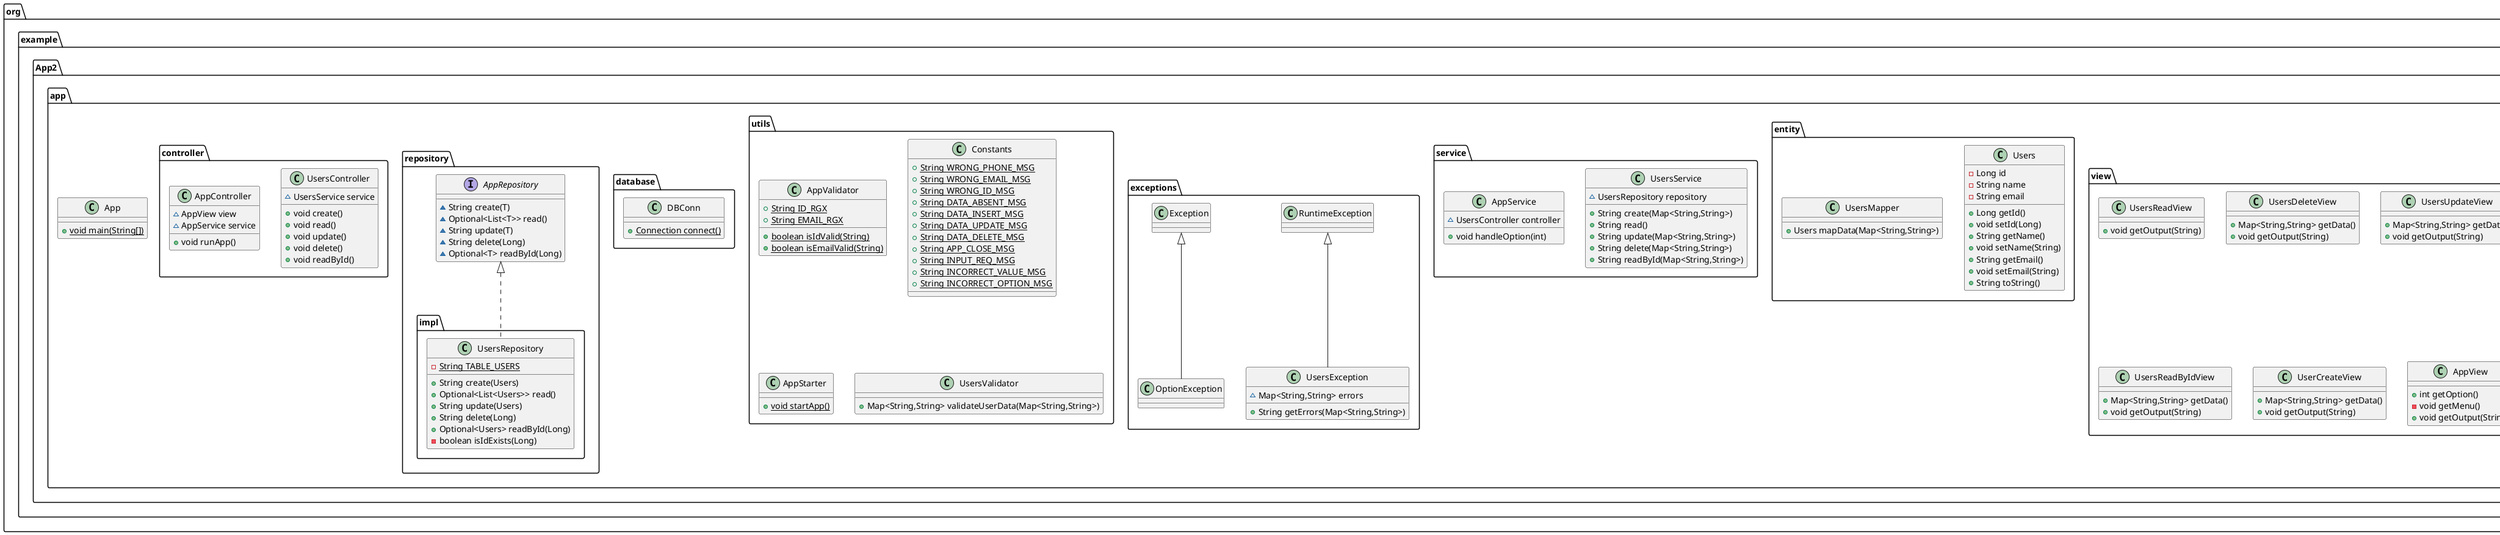 @startuml
class org.example.App2.app.view.UsersReadView {
+ void getOutput(String)
}

class org.example.App2.app.entity.Users {
- Long id
- String name
- String email
+ Long getId()
+ void setId(Long)
+ String getName()
+ void setName(String)
+ String getEmail()
+ void setEmail(String)
+ String toString()
}


class org.example.App2.app.entity.UsersMapper {
+ Users mapData(Map<String,String>)
}

class org.example.App2.app.service.UsersService {
~ UsersRepository repository
+ String create(Map<String,String>)
+ String read()
+ String update(Map<String,String>)
+ String delete(Map<String,String>)
+ String readById(Map<String,String>)
}


class org.example.App2.app.exceptions.UsersException {
~ Map<String,String> errors
+ String getErrors(Map<String,String>)
}


class org.example.App2.app.view.UsersDeleteView {
+ Map<String,String> getData()
+ void getOutput(String)
}

class org.example.App2.app.utils.AppValidator {
+ {static} String ID_RGX
+ {static} String EMAIL_RGX
+ {static} boolean isIdValid(String)
+ {static} boolean isEmailValid(String)
}


class org.example.App2.app.database.DBConn {
+ {static} Connection connect()
}

class org.example.App2.app.utils.Constants {
+ {static} String WRONG_PHONE_MSG
+ {static} String WRONG_EMAIL_MSG
+ {static} String WRONG_ID_MSG
+ {static} String DATA_ABSENT_MSG
+ {static} String DATA_INSERT_MSG
+ {static} String DATA_UPDATE_MSG
+ {static} String DATA_DELETE_MSG
+ {static} String APP_CLOSE_MSG
+ {static} String INPUT_REQ_MSG
+ {static} String INCORRECT_VALUE_MSG
+ {static} String INCORRECT_OPTION_MSG
}

interface org.example.App2.app.repository.AppRepository {
~ String create(T)
~ Optional<List<T>> read()
~ String update(T)
~ String delete(Long)
~ Optional<T> readById(Long)
}

class org.example.App2.app.exceptions.OptionException {
}
class org.example.App2.app.service.AppService {
~ UsersController controller
+ void handleOption(int)
}


class org.example.App2.app.App {
+ {static} void main(String[])
}

class org.example.App2.app.view.UsersUpdateView {
+ Map<String,String> getData()
+ void getOutput(String)
}

class org.example.App2.app.view.UsersReadByIdView {
+ Map<String,String> getData()
+ void getOutput(String)
}

class org.example.App2.app.view.UserCreateView {
+ Map<String,String> getData()
+ void getOutput(String)
}

class org.example.App2.app.controller.UsersController {
~ UsersService service
+ void create()
+ void read()
+ void update()
+ void delete()
+ void readById()
}


class org.example.App2.app.utils.AppStarter {
+ {static} void startApp()
}

class org.example.App2.app.view.AppView {
+ int getOption()
- void getMenu()
+ void getOutput(String)
}

class org.example.App2.app.controller.AppController {
~ AppView view
~ AppService service
+ void runApp()
}


class org.example.App2.app.repository.impl.UsersRepository {
- {static} String TABLE_USERS
+ String create(Users)
+ Optional<List<Users>> read()
+ String update(Users)
+ String delete(Long)
+ Optional<Users> readById(Long)
- boolean isIdExists(Long)
}


class org.example.App2.app.utils.UsersValidator {
+ Map<String,String> validateUserData(Map<String,String>)
}



org.example.App2.app.exceptions.RuntimeException <|-- org.example.App2.app.exceptions.UsersException
org.example.App2.app.exceptions.Exception <|-- org.example.App2.app.exceptions.OptionException
org.example.App2.app.repository.AppRepository <|.. org.example.App2.app.repository.impl.UsersRepository
@enduml